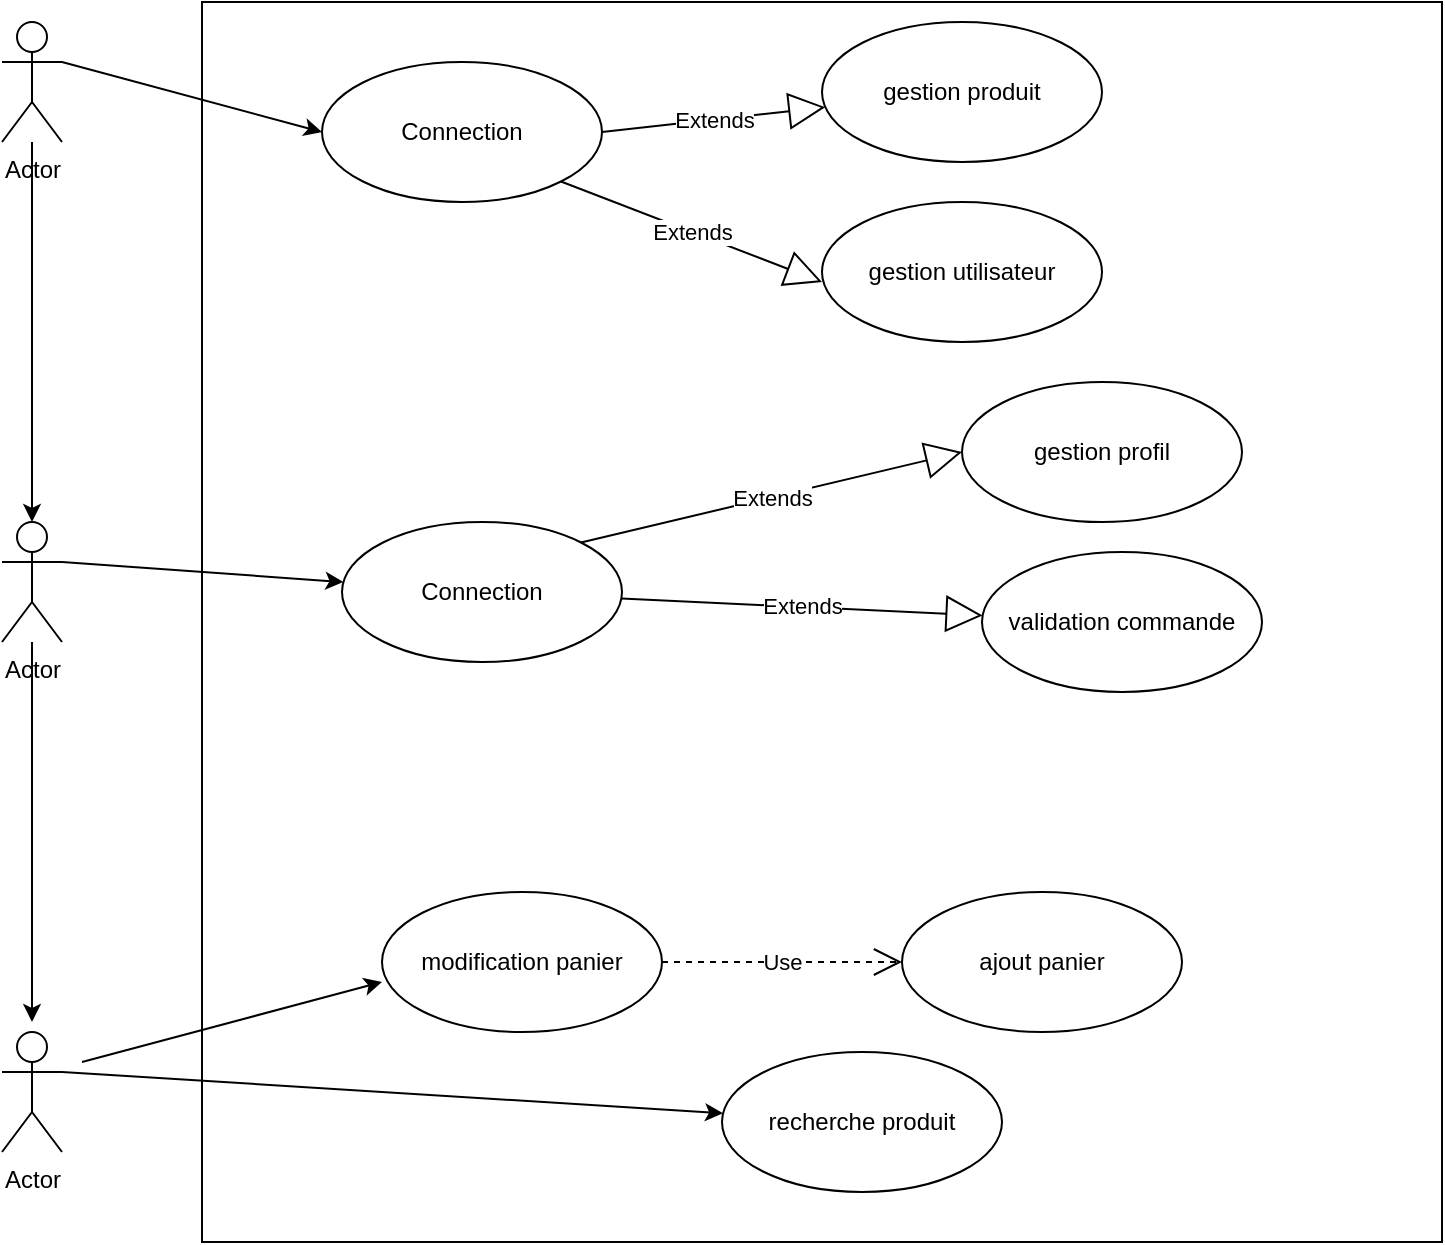 <mxfile version="14.4.8" type="device" pages="3"><diagram id="dQZXF0qKq1FuG8_vHWPE" name="cas utilisation"><mxGraphModel dx="1422" dy="775" grid="1" gridSize="10" guides="1" tooltips="1" connect="1" arrows="1" fold="1" page="1" pageScale="1" pageWidth="827" pageHeight="1169" math="0" shadow="0"><root><mxCell id="0"/><mxCell id="1" parent="0"/><mxCell id="66q29zvSQlmZQiNiEsVk-1" value="" style="whiteSpace=wrap;html=1;aspect=fixed;" vertex="1" parent="1"><mxGeometry x="370" y="40" width="620" height="620" as="geometry"/></mxCell><mxCell id="66q29zvSQlmZQiNiEsVk-2" value="Actor" style="shape=umlActor;verticalLabelPosition=bottom;verticalAlign=top;html=1;outlineConnect=0;" vertex="1" parent="1"><mxGeometry x="270" y="555" width="30" height="60" as="geometry"/></mxCell><mxCell id="66q29zvSQlmZQiNiEsVk-5" style="edgeStyle=orthogonalEdgeStyle;rounded=0;orthogonalLoop=1;jettySize=auto;html=1;entryX=0.5;entryY=0;entryDx=0;entryDy=0;entryPerimeter=0;" edge="1" parent="1" source="66q29zvSQlmZQiNiEsVk-3" target="66q29zvSQlmZQiNiEsVk-4"><mxGeometry relative="1" as="geometry"/></mxCell><mxCell id="66q29zvSQlmZQiNiEsVk-3" value="Actor" style="shape=umlActor;verticalLabelPosition=bottom;verticalAlign=top;html=1;outlineConnect=0;" vertex="1" parent="1"><mxGeometry x="270" y="50" width="30" height="60" as="geometry"/></mxCell><mxCell id="66q29zvSQlmZQiNiEsVk-6" style="edgeStyle=orthogonalEdgeStyle;rounded=0;orthogonalLoop=1;jettySize=auto;html=1;" edge="1" parent="1" source="66q29zvSQlmZQiNiEsVk-4"><mxGeometry relative="1" as="geometry"><mxPoint x="285" y="550" as="targetPoint"/></mxGeometry></mxCell><mxCell id="66q29zvSQlmZQiNiEsVk-4" value="Actor" style="shape=umlActor;verticalLabelPosition=bottom;verticalAlign=top;html=1;outlineConnect=0;" vertex="1" parent="1"><mxGeometry x="270" y="300" width="30" height="60" as="geometry"/></mxCell><mxCell id="66q29zvSQlmZQiNiEsVk-8" value="modification panier" style="ellipse;whiteSpace=wrap;html=1;" vertex="1" parent="1"><mxGeometry x="460" y="485" width="140" height="70" as="geometry"/></mxCell><mxCell id="66q29zvSQlmZQiNiEsVk-9" value="recherche produit" style="ellipse;whiteSpace=wrap;html=1;" vertex="1" parent="1"><mxGeometry x="630" y="565" width="140" height="70" as="geometry"/></mxCell><mxCell id="66q29zvSQlmZQiNiEsVk-10" value="ajout panier" style="ellipse;whiteSpace=wrap;html=1;" vertex="1" parent="1"><mxGeometry x="720" y="485" width="140" height="70" as="geometry"/></mxCell><mxCell id="66q29zvSQlmZQiNiEsVk-11" value="validation commande" style="ellipse;whiteSpace=wrap;html=1;" vertex="1" parent="1"><mxGeometry x="760" y="315" width="140" height="70" as="geometry"/></mxCell><mxCell id="66q29zvSQlmZQiNiEsVk-12" value="gestion profil" style="ellipse;whiteSpace=wrap;html=1;" vertex="1" parent="1"><mxGeometry x="750" y="230" width="140" height="70" as="geometry"/></mxCell><mxCell id="66q29zvSQlmZQiNiEsVk-13" value="gestion utilisateur" style="ellipse;whiteSpace=wrap;html=1;" vertex="1" parent="1"><mxGeometry x="680" y="140" width="140" height="70" as="geometry"/></mxCell><mxCell id="66q29zvSQlmZQiNiEsVk-14" value="gestion produit" style="ellipse;whiteSpace=wrap;html=1;" vertex="1" parent="1"><mxGeometry x="680" y="50" width="140" height="70" as="geometry"/></mxCell><mxCell id="66q29zvSQlmZQiNiEsVk-15" value="Connection" style="ellipse;whiteSpace=wrap;html=1;" vertex="1" parent="1"><mxGeometry x="430" y="70" width="140" height="70" as="geometry"/></mxCell><mxCell id="66q29zvSQlmZQiNiEsVk-16" value="Connection" style="ellipse;whiteSpace=wrap;html=1;" vertex="1" parent="1"><mxGeometry x="440" y="300" width="140" height="70" as="geometry"/></mxCell><mxCell id="66q29zvSQlmZQiNiEsVk-17" value="" style="endArrow=classic;html=1;exitX=1;exitY=0.333;exitDx=0;exitDy=0;exitPerimeter=0;" edge="1" parent="1" source="66q29zvSQlmZQiNiEsVk-4" target="66q29zvSQlmZQiNiEsVk-16"><mxGeometry width="50" height="50" relative="1" as="geometry"><mxPoint x="390" y="350" as="sourcePoint"/><mxPoint x="440" y="300" as="targetPoint"/></mxGeometry></mxCell><mxCell id="66q29zvSQlmZQiNiEsVk-18" value="" style="endArrow=classic;html=1;exitX=1;exitY=0.333;exitDx=0;exitDy=0;exitPerimeter=0;entryX=0;entryY=0.5;entryDx=0;entryDy=0;" edge="1" parent="1" source="66q29zvSQlmZQiNiEsVk-3" target="66q29zvSQlmZQiNiEsVk-15"><mxGeometry width="50" height="50" relative="1" as="geometry"><mxPoint x="310" y="330" as="sourcePoint"/><mxPoint x="450.704" y="340.05" as="targetPoint"/></mxGeometry></mxCell><mxCell id="66q29zvSQlmZQiNiEsVk-19" value="" style="endArrow=classic;html=1;exitX=1;exitY=0.333;exitDx=0;exitDy=0;exitPerimeter=0;" edge="1" parent="1" source="66q29zvSQlmZQiNiEsVk-2" target="66q29zvSQlmZQiNiEsVk-9"><mxGeometry width="50" height="50" relative="1" as="geometry"><mxPoint x="320" y="340" as="sourcePoint"/><mxPoint x="460.704" y="350.05" as="targetPoint"/></mxGeometry></mxCell><mxCell id="66q29zvSQlmZQiNiEsVk-20" value="" style="endArrow=classic;html=1;entryX=0;entryY=0.643;entryDx=0;entryDy=0;entryPerimeter=0;" edge="1" parent="1" target="66q29zvSQlmZQiNiEsVk-8"><mxGeometry width="50" height="50" relative="1" as="geometry"><mxPoint x="310" y="570" as="sourcePoint"/><mxPoint x="470.704" y="360.05" as="targetPoint"/></mxGeometry></mxCell><mxCell id="66q29zvSQlmZQiNiEsVk-21" value="Use" style="endArrow=open;endSize=12;dashed=1;html=1;exitX=1;exitY=0.5;exitDx=0;exitDy=0;entryX=0;entryY=0.5;entryDx=0;entryDy=0;" edge="1" parent="1" source="66q29zvSQlmZQiNiEsVk-8" target="66q29zvSQlmZQiNiEsVk-10"><mxGeometry width="160" relative="1" as="geometry"><mxPoint x="330" y="330" as="sourcePoint"/><mxPoint x="490" y="330" as="targetPoint"/></mxGeometry></mxCell><mxCell id="66q29zvSQlmZQiNiEsVk-22" value="Extends" style="endArrow=block;endSize=16;endFill=0;html=1;entryX=0;entryY=0.5;entryDx=0;entryDy=0;exitX=1;exitY=0;exitDx=0;exitDy=0;" edge="1" parent="1" source="66q29zvSQlmZQiNiEsVk-16" target="66q29zvSQlmZQiNiEsVk-12"><mxGeometry width="160" relative="1" as="geometry"><mxPoint x="330" y="330" as="sourcePoint"/><mxPoint x="490" y="330" as="targetPoint"/></mxGeometry></mxCell><mxCell id="66q29zvSQlmZQiNiEsVk-23" value="Extends" style="endArrow=block;endSize=16;endFill=0;html=1;" edge="1" parent="1" source="66q29zvSQlmZQiNiEsVk-16" target="66q29zvSQlmZQiNiEsVk-11"><mxGeometry width="160" relative="1" as="geometry"><mxPoint x="569" y="320" as="sourcePoint"/><mxPoint x="760" y="275" as="targetPoint"/></mxGeometry></mxCell><mxCell id="66q29zvSQlmZQiNiEsVk-24" value="Extends" style="endArrow=block;endSize=16;endFill=0;html=1;exitX=1;exitY=1;exitDx=0;exitDy=0;" edge="1" parent="1" source="66q29zvSQlmZQiNiEsVk-15"><mxGeometry width="160" relative="1" as="geometry"><mxPoint x="569.497" y="320.251" as="sourcePoint"/><mxPoint x="680" y="180" as="targetPoint"/></mxGeometry></mxCell><mxCell id="66q29zvSQlmZQiNiEsVk-25" value="Extends" style="endArrow=block;endSize=16;endFill=0;html=1;exitX=1;exitY=0.5;exitDx=0;exitDy=0;" edge="1" parent="1" source="66q29zvSQlmZQiNiEsVk-15" target="66q29zvSQlmZQiNiEsVk-14"><mxGeometry width="160" relative="1" as="geometry"><mxPoint x="579.497" y="330.251" as="sourcePoint"/><mxPoint x="770" y="285" as="targetPoint"/></mxGeometry></mxCell></root></mxGraphModel></diagram><diagram id="5zgld5GqSVp5cFDVWgM3" name="diagramme séquence"><mxGraphModel dx="1422" dy="1944" grid="1" gridSize="10" guides="1" tooltips="1" connect="1" arrows="1" fold="1" page="1" pageScale="1" pageWidth="827" pageHeight="1169" math="0" shadow="0"><root><mxCell id="lCbemM4nYmMZtpiWXFnf-0"/><mxCell id="lCbemM4nYmMZtpiWXFnf-1" parent="lCbemM4nYmMZtpiWXFnf-0"/><mxCell id="lCbemM4nYmMZtpiWXFnf-2" value="" style="shape=umlLifeline;participant=umlActor;perimeter=lifelinePerimeter;whiteSpace=wrap;html=1;container=1;collapsible=0;recursiveResize=0;verticalAlign=top;spacingTop=36;outlineConnect=0;" vertex="1" parent="lCbemM4nYmMZtpiWXFnf-1"><mxGeometry x="70" y="30" width="20" height="770" as="geometry"/></mxCell><mxCell id="6MTsmsGUtAscOJlsAQUa-13" value="5- l’acteur sélectionne un produit" style="html=1;verticalAlign=bottom;startArrow=oval;startFill=1;endArrow=block;startSize=8;" edge="1" parent="lCbemM4nYmMZtpiWXFnf-2" target="6MTsmsGUtAscOJlsAQUa-0"><mxGeometry width="60" relative="1" as="geometry"><mxPoint x="10" y="250" as="sourcePoint"/><mxPoint x="70" y="250" as="targetPoint"/></mxGeometry></mxCell><mxCell id="6MTsmsGUtAscOJlsAQUa-11" value="7- l’acteur ajoute le produit au panier" style="html=1;verticalAlign=bottom;startArrow=oval;startFill=1;endArrow=block;startSize=8;" edge="1" parent="lCbemM4nYmMZtpiWXFnf-2" target="6MTsmsGUtAscOJlsAQUa-0"><mxGeometry width="60" relative="1" as="geometry"><mxPoint x="10" y="330" as="sourcePoint"/><mxPoint x="70" y="330" as="targetPoint"/></mxGeometry></mxCell><mxCell id="6MTsmsGUtAscOJlsAQUa-9" value="9- l’acteur clique sur valider le panier" style="html=1;verticalAlign=bottom;startArrow=oval;startFill=1;endArrow=block;startSize=8;" edge="1" parent="lCbemM4nYmMZtpiWXFnf-2" target="6MTsmsGUtAscOJlsAQUa-0"><mxGeometry width="60" relative="1" as="geometry"><mxPoint x="10" y="410" as="sourcePoint"/><mxPoint x="70" y="410" as="targetPoint"/></mxGeometry></mxCell><mxCell id="6MTsmsGUtAscOJlsAQUa-7" value="11- l’acteur rempli et valide le formulaire" style="html=1;verticalAlign=bottom;startArrow=oval;startFill=1;endArrow=block;startSize=8;" edge="1" parent="lCbemM4nYmMZtpiWXFnf-2" target="6MTsmsGUtAscOJlsAQUa-0"><mxGeometry width="60" relative="1" as="geometry"><mxPoint x="10" y="490" as="sourcePoint"/><mxPoint x="70" y="490" as="targetPoint"/></mxGeometry></mxCell><mxCell id="6MTsmsGUtAscOJlsAQUa-0" value="" style="shape=umlLifeline;participant=umlEntity;perimeter=lifelinePerimeter;whiteSpace=wrap;html=1;container=1;collapsible=0;recursiveResize=0;verticalAlign=top;spacingTop=36;outlineConnect=0;" vertex="1" parent="lCbemM4nYmMZtpiWXFnf-1"><mxGeometry x="530" y="30" width="40" height="770" as="geometry"/></mxCell><mxCell id="6MTsmsGUtAscOJlsAQUa-14" value="4- le système affiche les résultats de la recherche" style="html=1;verticalAlign=bottom;startArrow=oval;startFill=1;endArrow=block;startSize=8;" edge="1" parent="6MTsmsGUtAscOJlsAQUa-0" target="lCbemM4nYmMZtpiWXFnf-2"><mxGeometry width="60" relative="1" as="geometry"><mxPoint x="20" y="210" as="sourcePoint"/><mxPoint x="80" y="210" as="targetPoint"/></mxGeometry></mxCell><mxCell id="6MTsmsGUtAscOJlsAQUa-12" value="6- le système affiche la fiche produit" style="html=1;verticalAlign=bottom;startArrow=oval;startFill=1;endArrow=block;startSize=8;" edge="1" parent="6MTsmsGUtAscOJlsAQUa-0" target="lCbemM4nYmMZtpiWXFnf-2"><mxGeometry width="60" relative="1" as="geometry"><mxPoint x="20" y="290" as="sourcePoint"/><mxPoint x="80" y="290" as="targetPoint"/></mxGeometry></mxCell><mxCell id="6MTsmsGUtAscOJlsAQUa-10" value="8- le système demande si l’acteur veut continuer ses achats" style="html=1;verticalAlign=bottom;startArrow=oval;startFill=1;endArrow=block;startSize=8;" edge="1" parent="6MTsmsGUtAscOJlsAQUa-0" target="lCbemM4nYmMZtpiWXFnf-2"><mxGeometry width="60" relative="1" as="geometry"><mxPoint x="20" y="370" as="sourcePoint"/><mxPoint x="80" y="370" as="targetPoint"/></mxGeometry></mxCell><mxCell id="6MTsmsGUtAscOJlsAQUa-6" value="12- le système demande de confirmer les adresses de livraison et defacturation" style="html=1;verticalAlign=bottom;startArrow=oval;startFill=1;endArrow=block;startSize=8;" edge="1" parent="6MTsmsGUtAscOJlsAQUa-0" target="lCbemM4nYmMZtpiWXFnf-2"><mxGeometry width="60" relative="1" as="geometry"><mxPoint x="20" y="530" as="sourcePoint"/><mxPoint x="80" y="530" as="targetPoint"/></mxGeometry></mxCell><mxCell id="6MTsmsGUtAscOJlsAQUa-1" value="17- le système renvoie un l’accueil sous un délai de 10s" style="html=1;verticalAlign=bottom;startArrow=oval;startFill=1;endArrow=block;startSize=8;" edge="1" parent="lCbemM4nYmMZtpiWXFnf-1" target="6MTsmsGUtAscOJlsAQUa-0"><mxGeometry width="60" relative="1" as="geometry"><mxPoint x="80" y="760" as="sourcePoint"/><mxPoint x="140" y="760" as="targetPoint"/></mxGeometry></mxCell><mxCell id="6MTsmsGUtAscOJlsAQUa-2" value="16- le système envoie une confirmation" style="html=1;verticalAlign=bottom;startArrow=oval;startFill=1;endArrow=block;startSize=8;" edge="1" parent="lCbemM4nYmMZtpiWXFnf-1" target="lCbemM4nYmMZtpiWXFnf-2"><mxGeometry width="60" relative="1" as="geometry"><mxPoint x="550" y="720" as="sourcePoint"/><mxPoint x="610" y="720" as="targetPoint"/></mxGeometry></mxCell><mxCell id="6MTsmsGUtAscOJlsAQUa-3" value="15- l’acteur rempli et valide le formulaire" style="html=1;verticalAlign=bottom;startArrow=oval;startFill=1;endArrow=block;startSize=8;" edge="1" parent="lCbemM4nYmMZtpiWXFnf-1" target="6MTsmsGUtAscOJlsAQUa-0"><mxGeometry width="60" relative="1" as="geometry"><mxPoint x="80" y="680" as="sourcePoint"/><mxPoint x="140" y="680" as="targetPoint"/></mxGeometry></mxCell><mxCell id="6MTsmsGUtAscOJlsAQUa-4" value="14- le système demande les infos de paiement" style="html=1;verticalAlign=bottom;startArrow=oval;startFill=1;endArrow=block;startSize=8;" edge="1" parent="lCbemM4nYmMZtpiWXFnf-1" target="lCbemM4nYmMZtpiWXFnf-2"><mxGeometry width="60" relative="1" as="geometry"><mxPoint x="550" y="640" as="sourcePoint"/><mxPoint x="610" y="640" as="targetPoint"/></mxGeometry></mxCell><mxCell id="6MTsmsGUtAscOJlsAQUa-5" value="13- l’acteur confirme" style="html=1;verticalAlign=bottom;startArrow=oval;startFill=1;endArrow=block;startSize=8;" edge="1" parent="lCbemM4nYmMZtpiWXFnf-1"><mxGeometry width="60" relative="1" as="geometry"><mxPoint x="80" y="600" as="sourcePoint"/><mxPoint x="550" y="600" as="targetPoint"/></mxGeometry></mxCell><mxCell id="6MTsmsGUtAscOJlsAQUa-15" value="3- l’acteur rempli le formulaire et valide" style="html=1;verticalAlign=bottom;startArrow=oval;startFill=1;endArrow=block;startSize=8;" edge="1" parent="lCbemM4nYmMZtpiWXFnf-1" source="lCbemM4nYmMZtpiWXFnf-2" target="6MTsmsGUtAscOJlsAQUa-0"><mxGeometry width="60" relative="1" as="geometry"><mxPoint x="520" y="540" as="sourcePoint"/><mxPoint x="580" y="540" as="targetPoint"/><Array as="points"><mxPoint x="190" y="200"/></Array></mxGeometry></mxCell><mxCell id="6MTsmsGUtAscOJlsAQUa-16" value="2- le système affiche un formulaire de recherche" style="html=1;verticalAlign=bottom;startArrow=oval;startFill=1;endArrow=block;startSize=8;" edge="1" parent="lCbemM4nYmMZtpiWXFnf-1" source="6MTsmsGUtAscOJlsAQUa-0" target="lCbemM4nYmMZtpiWXFnf-2"><mxGeometry width="60" relative="1" as="geometry"><mxPoint x="530" y="550" as="sourcePoint"/><mxPoint x="590" y="550" as="targetPoint"/><Array as="points"><mxPoint x="140" y="160"/></Array></mxGeometry></mxCell><mxCell id="6MTsmsGUtAscOJlsAQUa-17" value="&lt;div&gt;1- l’acteur clique sur recherche de produits&lt;/div&gt;" style="html=1;verticalAlign=bottom;startArrow=oval;startFill=1;endArrow=block;startSize=8;" edge="1" parent="lCbemM4nYmMZtpiWXFnf-1" source="lCbemM4nYmMZtpiWXFnf-2" target="6MTsmsGUtAscOJlsAQUa-0"><mxGeometry width="60" relative="1" as="geometry"><mxPoint x="540" y="560" as="sourcePoint"/><mxPoint x="600" y="560" as="targetPoint"/><Array as="points"><mxPoint x="180" y="120"/></Array></mxGeometry></mxCell><mxCell id="6MTsmsGUtAscOJlsAQUa-8" value="10- le système affiche un formulaire de connexion" style="html=1;verticalAlign=bottom;startArrow=oval;startFill=1;endArrow=block;startSize=8;" edge="1" parent="lCbemM4nYmMZtpiWXFnf-1" target="lCbemM4nYmMZtpiWXFnf-2"><mxGeometry width="60" relative="1" as="geometry"><mxPoint x="550" y="480" as="sourcePoint"/><mxPoint x="610" y="480" as="targetPoint"/></mxGeometry></mxCell><mxCell id="6MTsmsGUtAscOJlsAQUa-18" value="&lt;font style=&quot;font-size: 20px&quot;&gt;&lt;b&gt;Scénario principal&lt;/b&gt;&lt;/font&gt;" style="text;html=1;align=center;verticalAlign=middle;resizable=0;points=[];autosize=1;" vertex="1" parent="lCbemM4nYmMZtpiWXFnf-1"><mxGeometry x="175" width="190" height="20" as="geometry"/></mxCell><mxCell id="6MTsmsGUtAscOJlsAQUa-19" value="" style="shape=umlLifeline;participant=umlActor;perimeter=lifelinePerimeter;whiteSpace=wrap;html=1;container=1;collapsible=0;recursiveResize=0;verticalAlign=top;spacingTop=36;outlineConnect=0;" vertex="1" parent="lCbemM4nYmMZtpiWXFnf-1"><mxGeometry x="790" y="30" width="20" height="300" as="geometry"/></mxCell><mxCell id="6MTsmsGUtAscOJlsAQUa-21" value="11.1- l’acteur clique sur s’inscrire" style="html=1;verticalAlign=bottom;startArrow=oval;startFill=1;endArrow=block;startSize=8;" edge="1" parent="6MTsmsGUtAscOJlsAQUa-19" target="6MTsmsGUtAscOJlsAQUa-20"><mxGeometry width="60" relative="1" as="geometry"><mxPoint x="10" y="90" as="sourcePoint"/><mxPoint x="70" y="90" as="targetPoint"/></mxGeometry></mxCell><mxCell id="6MTsmsGUtAscOJlsAQUa-23" value="11.3- l’acteur rempli et valide le formulaire" style="html=1;verticalAlign=bottom;startArrow=oval;startFill=1;endArrow=block;startSize=8;" edge="1" parent="6MTsmsGUtAscOJlsAQUa-19" target="6MTsmsGUtAscOJlsAQUa-20"><mxGeometry width="60" relative="1" as="geometry"><mxPoint x="10" y="170" as="sourcePoint"/><mxPoint x="70" y="170" as="targetPoint"/></mxGeometry></mxCell><mxCell id="6MTsmsGUtAscOJlsAQUa-20" value="" style="shape=umlLifeline;participant=umlEntity;perimeter=lifelinePerimeter;whiteSpace=wrap;html=1;container=1;collapsible=0;recursiveResize=0;verticalAlign=top;spacingTop=36;outlineConnect=0;" vertex="1" parent="lCbemM4nYmMZtpiWXFnf-1"><mxGeometry x="1250" y="30" width="40" height="300" as="geometry"/></mxCell><mxCell id="6MTsmsGUtAscOJlsAQUa-22" value="11.2- le système affiche un formulaire d’inscription" style="html=1;verticalAlign=bottom;startArrow=oval;startFill=1;endArrow=block;startSize=8;" edge="1" parent="6MTsmsGUtAscOJlsAQUa-20" target="6MTsmsGUtAscOJlsAQUa-19"><mxGeometry width="60" relative="1" as="geometry"><mxPoint x="20" y="130" as="sourcePoint"/><mxPoint x="80" y="130" as="targetPoint"/></mxGeometry></mxCell><mxCell id="6MTsmsGUtAscOJlsAQUa-24" value="11.4- le système valide et demande la confirmation des coordonnées de livraison et facturation" style="html=1;verticalAlign=bottom;startArrow=oval;startFill=1;endArrow=block;startSize=8;" edge="1" parent="6MTsmsGUtAscOJlsAQUa-20" target="6MTsmsGUtAscOJlsAQUa-19"><mxGeometry width="60" relative="1" as="geometry"><mxPoint x="20" y="210" as="sourcePoint"/><mxPoint x="80" y="210" as="targetPoint"/></mxGeometry></mxCell><mxCell id="6MTsmsGUtAscOJlsAQUa-25" value="&lt;b&gt;&lt;font style=&quot;font-size: 20px&quot;&gt;Scénario alternatif : L'acteur n'est pas inscrit&lt;/font&gt;&lt;/b&gt;" style="text;html=1;align=center;verticalAlign=middle;resizable=0;points=[];autosize=1;" vertex="1" parent="lCbemM4nYmMZtpiWXFnf-1"><mxGeometry x="770" y="-10" width="440" height="20" as="geometry"/></mxCell></root></mxGraphModel></diagram><diagram id="vr09Y1F1gocENum2MA3R" name="diagramme activité"><mxGraphModel dx="2370" dy="1292" grid="1" gridSize="10" guides="1" tooltips="1" connect="1" arrows="1" fold="1" page="1" pageScale="1" pageWidth="827" pageHeight="1169" math="0" shadow="0"><root><mxCell id="3JvV4nQZQ-xJIQs-wTPS-0"/><mxCell id="3JvV4nQZQ-xJIQs-wTPS-1" parent="3JvV4nQZQ-xJIQs-wTPS-0"/><mxCell id="3JvV4nQZQ-xJIQs-wTPS-2" value="" style="ellipse;html=1;shape=startState;fillColor=#000000;strokeColor=#ff0000;" vertex="1" parent="3JvV4nQZQ-xJIQs-wTPS-1"><mxGeometry x="399" y="60" width="30" height="30" as="geometry"/></mxCell><mxCell id="3JvV4nQZQ-xJIQs-wTPS-3" value="" style="edgeStyle=orthogonalEdgeStyle;html=1;verticalAlign=bottom;endArrow=open;endSize=8;strokeColor=#ff0000;" edge="1" source="3JvV4nQZQ-xJIQs-wTPS-2" parent="3JvV4nQZQ-xJIQs-wTPS-1"><mxGeometry relative="1" as="geometry"><mxPoint x="414" y="150" as="targetPoint"/></mxGeometry></mxCell><mxCell id="3JvV4nQZQ-xJIQs-wTPS-4" value="Recherche de produit" style="rounded=1;whiteSpace=wrap;html=1;arcSize=40;fontColor=#000000;fillColor=#ffffc0;strokeColor=#ff0000;" vertex="1" parent="3JvV4nQZQ-xJIQs-wTPS-1"><mxGeometry x="354" y="150" width="120" height="40" as="geometry"/></mxCell><mxCell id="3JvV4nQZQ-xJIQs-wTPS-5" value="" style="edgeStyle=orthogonalEdgeStyle;html=1;verticalAlign=bottom;endArrow=open;endSize=8;strokeColor=#ff0000;entryX=0;entryY=0.5;entryDx=0;entryDy=0;" edge="1" source="3JvV4nQZQ-xJIQs-wTPS-4" parent="3JvV4nQZQ-xJIQs-wTPS-1" target="3JvV4nQZQ-xJIQs-wTPS-6"><mxGeometry relative="1" as="geometry"><mxPoint x="414" y="250" as="targetPoint"/></mxGeometry></mxCell><mxCell id="3JvV4nQZQ-xJIQs-wTPS-6" value="produit présent" style="rhombus;whiteSpace=wrap;html=1;fillColor=#ffffc0;strokeColor=#ff0000;" vertex="1" parent="3JvV4nQZQ-xJIQs-wTPS-1"><mxGeometry x="440" y="220" width="130" height="40" as="geometry"/></mxCell><mxCell id="3JvV4nQZQ-xJIQs-wTPS-7" value="no" style="edgeStyle=orthogonalEdgeStyle;html=1;align=left;verticalAlign=bottom;endArrow=open;endSize=8;strokeColor=#ff0000;" edge="1" source="3JvV4nQZQ-xJIQs-wTPS-6" parent="3JvV4nQZQ-xJIQs-wTPS-1"><mxGeometry x="-1" relative="1" as="geometry"><mxPoint x="620" y="240" as="targetPoint"/></mxGeometry></mxCell><mxCell id="3JvV4nQZQ-xJIQs-wTPS-8" value="yes" style="edgeStyle=orthogonalEdgeStyle;html=1;align=left;verticalAlign=top;endArrow=open;endSize=8;strokeColor=#ff0000;" edge="1" source="3JvV4nQZQ-xJIQs-wTPS-6" parent="3JvV4nQZQ-xJIQs-wTPS-1"><mxGeometry x="-1" relative="1" as="geometry"><mxPoint x="480" y="320" as="targetPoint"/></mxGeometry></mxCell><mxCell id="3JvV4nQZQ-xJIQs-wTPS-9" value="autre recherche" style="rhombus;whiteSpace=wrap;html=1;fillColor=#ffffc0;strokeColor=#ff0000;" vertex="1" parent="3JvV4nQZQ-xJIQs-wTPS-1"><mxGeometry x="620" y="220" width="140" height="40" as="geometry"/></mxCell><mxCell id="3JvV4nQZQ-xJIQs-wTPS-10" value="no" style="edgeStyle=orthogonalEdgeStyle;html=1;align=left;verticalAlign=bottom;endArrow=open;endSize=8;strokeColor=#ff0000;" edge="1" source="3JvV4nQZQ-xJIQs-wTPS-9" parent="3JvV4nQZQ-xJIQs-wTPS-1"><mxGeometry x="-1" relative="1" as="geometry"><mxPoint x="800" y="240" as="targetPoint"/></mxGeometry></mxCell><mxCell id="3JvV4nQZQ-xJIQs-wTPS-11" value="yes" style="edgeStyle=orthogonalEdgeStyle;html=1;align=left;verticalAlign=top;endArrow=open;endSize=8;strokeColor=#ff0000;entryX=1;entryY=0.5;entryDx=0;entryDy=0;" edge="1" source="3JvV4nQZQ-xJIQs-wTPS-9" parent="3JvV4nQZQ-xJIQs-wTPS-1" target="3JvV4nQZQ-xJIQs-wTPS-4"><mxGeometry x="-0.774" y="-10" relative="1" as="geometry"><mxPoint x="660" y="320" as="targetPoint"/><Array as="points"><mxPoint x="690" y="170"/></Array><mxPoint as="offset"/></mxGeometry></mxCell><mxCell id="3JvV4nQZQ-xJIQs-wTPS-12" value="" style="shape=umlDestroy;whiteSpace=wrap;html=1;strokeWidth=3;" vertex="1" parent="3JvV4nQZQ-xJIQs-wTPS-1"><mxGeometry x="797" y="225" width="30" height="30" as="geometry"/></mxCell><mxCell id="3JvV4nQZQ-xJIQs-wTPS-13" value="affichage détail" style="rounded=1;whiteSpace=wrap;html=1;arcSize=40;fontColor=#000000;fillColor=#ffffc0;strokeColor=#ff0000;" vertex="1" parent="3JvV4nQZQ-xJIQs-wTPS-1"><mxGeometry x="420" y="320" width="120" height="40" as="geometry"/></mxCell><mxCell id="3JvV4nQZQ-xJIQs-wTPS-14" value="" style="edgeStyle=orthogonalEdgeStyle;html=1;verticalAlign=bottom;endArrow=open;endSize=8;strokeColor=#ff0000;" edge="1" source="3JvV4nQZQ-xJIQs-wTPS-13" parent="3JvV4nQZQ-xJIQs-wTPS-1"><mxGeometry relative="1" as="geometry"><mxPoint x="480" y="420" as="targetPoint"/></mxGeometry></mxCell><mxCell id="3JvV4nQZQ-xJIQs-wTPS-15" value="ajout panier" style="rounded=1;whiteSpace=wrap;html=1;arcSize=40;fontColor=#000000;fillColor=#ffffc0;strokeColor=#ff0000;" vertex="1" parent="3JvV4nQZQ-xJIQs-wTPS-1"><mxGeometry x="420" y="420" width="120" height="40" as="geometry"/></mxCell><mxCell id="3JvV4nQZQ-xJIQs-wTPS-16" value="" style="edgeStyle=orthogonalEdgeStyle;html=1;verticalAlign=bottom;endArrow=open;endSize=8;strokeColor=#ff0000;" edge="1" source="3JvV4nQZQ-xJIQs-wTPS-15" parent="3JvV4nQZQ-xJIQs-wTPS-1"><mxGeometry relative="1" as="geometry"><mxPoint x="480" y="520" as="targetPoint"/></mxGeometry></mxCell><mxCell id="3JvV4nQZQ-xJIQs-wTPS-17" value="poursuite achat" style="rhombus;whiteSpace=wrap;html=1;fillColor=#ffffc0;strokeColor=#ff0000;" vertex="1" parent="3JvV4nQZQ-xJIQs-wTPS-1"><mxGeometry x="410" y="520" width="140" height="40" as="geometry"/></mxCell><mxCell id="3JvV4nQZQ-xJIQs-wTPS-18" value="no" style="edgeStyle=orthogonalEdgeStyle;html=1;align=left;verticalAlign=bottom;endArrow=open;endSize=8;strokeColor=#ff0000;" edge="1" source="3JvV4nQZQ-xJIQs-wTPS-17" parent="3JvV4nQZQ-xJIQs-wTPS-1"><mxGeometry x="-1" relative="1" as="geometry"><mxPoint x="620" y="540" as="targetPoint"/></mxGeometry></mxCell><mxCell id="3JvV4nQZQ-xJIQs-wTPS-19" value="yes" style="edgeStyle=orthogonalEdgeStyle;html=1;align=left;verticalAlign=top;endArrow=open;endSize=8;strokeColor=#ff0000;entryX=0;entryY=0.5;entryDx=0;entryDy=0;" edge="1" source="3JvV4nQZQ-xJIQs-wTPS-17" parent="3JvV4nQZQ-xJIQs-wTPS-1" target="3JvV4nQZQ-xJIQs-wTPS-4"><mxGeometry x="-1" relative="1" as="geometry"><mxPoint x="480" y="620" as="targetPoint"/><Array as="points"><mxPoint x="310" y="540"/><mxPoint x="310" y="170"/></Array></mxGeometry></mxCell><mxCell id="3JvV4nQZQ-xJIQs-wTPS-20" value="validation panier" style="rounded=1;whiteSpace=wrap;html=1;arcSize=40;fontColor=#000000;fillColor=#ffffc0;strokeColor=#ff0000;" vertex="1" parent="3JvV4nQZQ-xJIQs-wTPS-1"><mxGeometry x="620" y="520" width="120" height="40" as="geometry"/></mxCell><mxCell id="3JvV4nQZQ-xJIQs-wTPS-22" value="modification coordonnées" style="rhombus;whiteSpace=wrap;html=1;fillColor=#ffffc0;strokeColor=#ff0000;" vertex="1" parent="3JvV4nQZQ-xJIQs-wTPS-1"><mxGeometry x="770" y="620" width="200" height="40" as="geometry"/></mxCell><mxCell id="3JvV4nQZQ-xJIQs-wTPS-23" value="no" style="edgeStyle=orthogonalEdgeStyle;html=1;align=left;verticalAlign=bottom;endArrow=open;endSize=8;strokeColor=#ff0000;" edge="1" source="3JvV4nQZQ-xJIQs-wTPS-22" parent="3JvV4nQZQ-xJIQs-wTPS-1" target="3JvV4nQZQ-xJIQs-wTPS-27"><mxGeometry x="-1" relative="1" as="geometry"><mxPoint x="760" y="760" as="targetPoint"/></mxGeometry></mxCell><mxCell id="3JvV4nQZQ-xJIQs-wTPS-24" value="yes" style="edgeStyle=orthogonalEdgeStyle;html=1;align=left;verticalAlign=top;endArrow=open;endSize=8;strokeColor=#ff0000;" edge="1" source="3JvV4nQZQ-xJIQs-wTPS-22" parent="3JvV4nQZQ-xJIQs-wTPS-1"><mxGeometry x="-1" relative="1" as="geometry"><mxPoint x="1080" y="640" as="targetPoint"/></mxGeometry></mxCell><mxCell id="3JvV4nQZQ-xJIQs-wTPS-25" value="ajout nouvelles coordonnées" style="rounded=1;whiteSpace=wrap;html=1;arcSize=40;fontColor=#000000;fillColor=#ffffc0;strokeColor=#ff0000;" vertex="1" parent="3JvV4nQZQ-xJIQs-wTPS-1"><mxGeometry x="1080" y="620" width="120" height="40" as="geometry"/></mxCell><mxCell id="3JvV4nQZQ-xJIQs-wTPS-26" value="" style="edgeStyle=orthogonalEdgeStyle;html=1;verticalAlign=bottom;endArrow=open;endSize=8;strokeColor=#ff0000;entryX=0.5;entryY=0;entryDx=0;entryDy=0;" edge="1" source="3JvV4nQZQ-xJIQs-wTPS-25" parent="3JvV4nQZQ-xJIQs-wTPS-1" target="3JvV4nQZQ-xJIQs-wTPS-27"><mxGeometry relative="1" as="geometry"><mxPoint x="1140" y="720" as="targetPoint"/><Array as="points"><mxPoint x="1140" y="710"/><mxPoint x="870" y="710"/></Array></mxGeometry></mxCell><mxCell id="3JvV4nQZQ-xJIQs-wTPS-27" value="choix paiement" style="rhombus;whiteSpace=wrap;html=1;fillColor=#ffffc0;strokeColor=#ff0000;" vertex="1" parent="3JvV4nQZQ-xJIQs-wTPS-1"><mxGeometry x="770" y="760" width="200" height="40" as="geometry"/></mxCell><mxCell id="3JvV4nQZQ-xJIQs-wTPS-28" value="cb" style="edgeStyle=orthogonalEdgeStyle;html=1;align=left;verticalAlign=bottom;endArrow=open;endSize=8;strokeColor=#ff0000;" edge="1" source="3JvV4nQZQ-xJIQs-wTPS-27" parent="3JvV4nQZQ-xJIQs-wTPS-1"><mxGeometry x="-1" relative="1" as="geometry"><mxPoint x="1010" y="780" as="targetPoint"/></mxGeometry></mxCell><mxCell id="3JvV4nQZQ-xJIQs-wTPS-29" value="virement" style="edgeStyle=orthogonalEdgeStyle;html=1;align=left;verticalAlign=top;endArrow=open;endSize=8;strokeColor=#ff0000;" edge="1" source="3JvV4nQZQ-xJIQs-wTPS-27" parent="3JvV4nQZQ-xJIQs-wTPS-1"><mxGeometry x="-1" relative="1" as="geometry"><mxPoint x="870" y="860" as="targetPoint"/></mxGeometry></mxCell><mxCell id="3JvV4nQZQ-xJIQs-wTPS-30" value="renseignement cb" style="rounded=1;whiteSpace=wrap;html=1;arcSize=40;fontColor=#000000;fillColor=#ffffc0;strokeColor=#ff0000;" vertex="1" parent="3JvV4nQZQ-xJIQs-wTPS-1"><mxGeometry x="1010" y="760" width="120" height="40" as="geometry"/></mxCell><mxCell id="3JvV4nQZQ-xJIQs-wTPS-31" value="" style="edgeStyle=orthogonalEdgeStyle;html=1;verticalAlign=bottom;endArrow=open;endSize=8;strokeColor=#ff0000;" edge="1" source="3JvV4nQZQ-xJIQs-wTPS-30" parent="3JvV4nQZQ-xJIQs-wTPS-1"><mxGeometry relative="1" as="geometry"><mxPoint x="1070" y="860" as="targetPoint"/></mxGeometry></mxCell><mxCell id="3JvV4nQZQ-xJIQs-wTPS-32" value="Validation paiement" style="rounded=1;whiteSpace=wrap;html=1;arcSize=40;fontColor=#000000;fillColor=#ffffc0;strokeColor=#ff0000;" vertex="1" parent="3JvV4nQZQ-xJIQs-wTPS-1"><mxGeometry x="1010" y="860" width="120" height="40" as="geometry"/></mxCell><mxCell id="3JvV4nQZQ-xJIQs-wTPS-33" value="" style="edgeStyle=orthogonalEdgeStyle;html=1;verticalAlign=bottom;endArrow=open;endSize=8;strokeColor=#ff0000;" edge="1" source="3JvV4nQZQ-xJIQs-wTPS-32" parent="3JvV4nQZQ-xJIQs-wTPS-1"><mxGeometry relative="1" as="geometry"><mxPoint x="1070" y="960" as="targetPoint"/></mxGeometry></mxCell><mxCell id="3JvV4nQZQ-xJIQs-wTPS-34" value="" style="shape=line;html=1;strokeWidth=6;strokeColor=#ff0000;" vertex="1" parent="3JvV4nQZQ-xJIQs-wTPS-1"><mxGeometry x="970" y="960" width="200" height="10" as="geometry"/></mxCell><mxCell id="3JvV4nQZQ-xJIQs-wTPS-35" value="" style="edgeStyle=orthogonalEdgeStyle;html=1;verticalAlign=bottom;endArrow=open;endSize=8;strokeColor=#ff0000;" edge="1" source="3JvV4nQZQ-xJIQs-wTPS-34" parent="3JvV4nQZQ-xJIQs-wTPS-1"><mxGeometry relative="1" as="geometry"><mxPoint x="1070" y="1080" as="targetPoint"/></mxGeometry></mxCell><mxCell id="3JvV4nQZQ-xJIQs-wTPS-36" value="" style="edgeStyle=orthogonalEdgeStyle;html=1;verticalAlign=bottom;endArrow=open;endSize=8;strokeColor=#ff0000;" edge="1" parent="3JvV4nQZQ-xJIQs-wTPS-1" source="3JvV4nQZQ-xJIQs-wTPS-34"><mxGeometry relative="1" as="geometry"><mxPoint x="970" y="1040" as="targetPoint"/><mxPoint x="1080" y="980" as="sourcePoint"/><Array as="points"><mxPoint x="1000" y="1000"/><mxPoint x="1000" y="1000"/></Array></mxGeometry></mxCell><mxCell id="3JvV4nQZQ-xJIQs-wTPS-37" value="" style="edgeStyle=orthogonalEdgeStyle;html=1;verticalAlign=bottom;endArrow=open;endSize=8;strokeColor=#ff0000;" edge="1" parent="3JvV4nQZQ-xJIQs-wTPS-1" source="3JvV4nQZQ-xJIQs-wTPS-34"><mxGeometry relative="1" as="geometry"><mxPoint x="1190" y="1040" as="targetPoint"/><mxPoint x="1090" y="990" as="sourcePoint"/><Array as="points"><mxPoint x="1150" y="990"/><mxPoint x="1150" y="990"/></Array></mxGeometry></mxCell><mxCell id="3JvV4nQZQ-xJIQs-wTPS-39" value="bon de commande" style="rounded=1;whiteSpace=wrap;html=1;arcSize=40;fontColor=#000000;fillColor=#ffffc0;strokeColor=#ff0000;" vertex="1" parent="3JvV4nQZQ-xJIQs-wTPS-1"><mxGeometry x="850" y="1020" width="120" height="40" as="geometry"/></mxCell><mxCell id="3JvV4nQZQ-xJIQs-wTPS-40" value="" style="edgeStyle=orthogonalEdgeStyle;html=1;verticalAlign=bottom;endArrow=open;endSize=8;strokeColor=#ff0000;entryX=0.071;entryY=0.233;entryDx=0;entryDy=0;entryPerimeter=0;" edge="1" source="3JvV4nQZQ-xJIQs-wTPS-39" parent="3JvV4nQZQ-xJIQs-wTPS-1" target="3JvV4nQZQ-xJIQs-wTPS-45"><mxGeometry relative="1" as="geometry"><mxPoint x="910" y="1120" as="targetPoint"/></mxGeometry></mxCell><mxCell id="3JvV4nQZQ-xJIQs-wTPS-41" value="facture" style="rounded=1;whiteSpace=wrap;html=1;arcSize=40;fontColor=#000000;fillColor=#ffffc0;strokeColor=#ff0000;" vertex="1" parent="3JvV4nQZQ-xJIQs-wTPS-1"><mxGeometry x="1010" y="1080" width="120" height="40" as="geometry"/></mxCell><mxCell id="3JvV4nQZQ-xJIQs-wTPS-42" value="" style="edgeStyle=orthogonalEdgeStyle;html=1;verticalAlign=bottom;endArrow=open;endSize=8;strokeColor=#ff0000;" edge="1" source="3JvV4nQZQ-xJIQs-wTPS-41" parent="3JvV4nQZQ-xJIQs-wTPS-1"><mxGeometry relative="1" as="geometry"><mxPoint x="1070" y="1180" as="targetPoint"/></mxGeometry></mxCell><mxCell id="3JvV4nQZQ-xJIQs-wTPS-43" value="mail de confirmation" style="rounded=1;whiteSpace=wrap;html=1;arcSize=40;fontColor=#000000;fillColor=#ffffc0;strokeColor=#ff0000;" vertex="1" parent="3JvV4nQZQ-xJIQs-wTPS-1"><mxGeometry x="1190" y="1020" width="120" height="40" as="geometry"/></mxCell><mxCell id="3JvV4nQZQ-xJIQs-wTPS-44" value="" style="edgeStyle=orthogonalEdgeStyle;html=1;verticalAlign=bottom;endArrow=open;endSize=8;strokeColor=#ff0000;exitX=0.5;exitY=1;exitDx=0;exitDy=0;" edge="1" source="3JvV4nQZQ-xJIQs-wTPS-43" parent="3JvV4nQZQ-xJIQs-wTPS-1" target="3JvV4nQZQ-xJIQs-wTPS-45"><mxGeometry relative="1" as="geometry"><mxPoint x="1250" y="1120" as="targetPoint"/><Array as="points"><mxPoint x="1250" y="1120"/><mxPoint x="1160" y="1120"/></Array></mxGeometry></mxCell><mxCell id="3JvV4nQZQ-xJIQs-wTPS-45" value="" style="shape=line;html=1;strokeWidth=6;strokeColor=#ff0000;" vertex="1" parent="3JvV4nQZQ-xJIQs-wTPS-1"><mxGeometry x="970" y="1180" width="200" height="10" as="geometry"/></mxCell><mxCell id="3JvV4nQZQ-xJIQs-wTPS-46" value="" style="edgeStyle=orthogonalEdgeStyle;html=1;verticalAlign=bottom;endArrow=open;endSize=8;strokeColor=#ff0000;" edge="1" source="3JvV4nQZQ-xJIQs-wTPS-45" parent="3JvV4nQZQ-xJIQs-wTPS-1"><mxGeometry relative="1" as="geometry"><mxPoint x="1070" y="1260" as="targetPoint"/></mxGeometry></mxCell><mxCell id="3JvV4nQZQ-xJIQs-wTPS-47" value="" style="ellipse;html=1;shape=endState;fillColor=#000000;strokeColor=#ff0000;" vertex="1" parent="3JvV4nQZQ-xJIQs-wTPS-1"><mxGeometry x="1055" y="1260" width="30" height="30" as="geometry"/></mxCell><mxCell id="3JvV4nQZQ-xJIQs-wTPS-48" value="renseignement rib" style="rounded=1;whiteSpace=wrap;html=1;arcSize=40;fontColor=#000000;fillColor=#ffffc0;strokeColor=#ff0000;" vertex="1" parent="3JvV4nQZQ-xJIQs-wTPS-1"><mxGeometry x="810" y="860" width="120" height="40" as="geometry"/></mxCell><mxCell id="3JvV4nQZQ-xJIQs-wTPS-49" value="" style="edgeStyle=orthogonalEdgeStyle;html=1;verticalAlign=bottom;endArrow=open;endSize=8;strokeColor=#ff0000;entryX=0;entryY=0.5;entryDx=0;entryDy=0;" edge="1" source="3JvV4nQZQ-xJIQs-wTPS-48" parent="3JvV4nQZQ-xJIQs-wTPS-1" target="3JvV4nQZQ-xJIQs-wTPS-32"><mxGeometry relative="1" as="geometry"><mxPoint x="870" y="960" as="targetPoint"/></mxGeometry></mxCell><mxCell id="3JvV4nQZQ-xJIQs-wTPS-50" value="connecté" style="rhombus;whiteSpace=wrap;html=1;fillColor=#ffffc0;strokeColor=#ff0000;" vertex="1" parent="3JvV4nQZQ-xJIQs-wTPS-1"><mxGeometry x="827" y="520" width="80" height="40" as="geometry"/></mxCell><mxCell id="3JvV4nQZQ-xJIQs-wTPS-51" value="no" style="edgeStyle=orthogonalEdgeStyle;html=1;align=left;verticalAlign=bottom;endArrow=open;endSize=8;strokeColor=#ff0000;" edge="1" source="3JvV4nQZQ-xJIQs-wTPS-50" parent="3JvV4nQZQ-xJIQs-wTPS-1"><mxGeometry x="-1" relative="1" as="geometry"><mxPoint x="1007" y="540" as="targetPoint"/></mxGeometry></mxCell><mxCell id="3JvV4nQZQ-xJIQs-wTPS-52" value="yes" style="edgeStyle=orthogonalEdgeStyle;html=1;align=left;verticalAlign=top;endArrow=open;endSize=8;strokeColor=#ff0000;entryX=0;entryY=0.5;entryDx=0;entryDy=0;" edge="1" source="3JvV4nQZQ-xJIQs-wTPS-50" parent="3JvV4nQZQ-xJIQs-wTPS-1" target="3JvV4nQZQ-xJIQs-wTPS-22"><mxGeometry x="-1" relative="1" as="geometry"><mxPoint x="867" y="620" as="targetPoint"/><Array as="points"><mxPoint x="867" y="590"/><mxPoint x="740" y="590"/><mxPoint x="740" y="640"/></Array></mxGeometry></mxCell><mxCell id="3JvV4nQZQ-xJIQs-wTPS-53" value="no" style="edgeStyle=orthogonalEdgeStyle;html=1;align=left;verticalAlign=bottom;endArrow=open;endSize=8;strokeColor=#ff0000;entryX=0;entryY=0.5;entryDx=0;entryDy=0;exitX=1;exitY=0.5;exitDx=0;exitDy=0;" edge="1" parent="3JvV4nQZQ-xJIQs-wTPS-1" source="3JvV4nQZQ-xJIQs-wTPS-20" target="3JvV4nQZQ-xJIQs-wTPS-50"><mxGeometry x="-1" relative="1" as="geometry"><mxPoint x="630" y="550" as="targetPoint"/><mxPoint x="560" y="550" as="sourcePoint"/></mxGeometry></mxCell><mxCell id="3JvV4nQZQ-xJIQs-wTPS-54" value="inscription" style="rhombus;whiteSpace=wrap;html=1;fillColor=#ffffc0;strokeColor=#ff0000;" vertex="1" parent="3JvV4nQZQ-xJIQs-wTPS-1"><mxGeometry x="1010" y="520" width="80" height="40" as="geometry"/></mxCell><mxCell id="3JvV4nQZQ-xJIQs-wTPS-55" value="no" style="edgeStyle=orthogonalEdgeStyle;html=1;align=left;verticalAlign=bottom;endArrow=open;endSize=8;strokeColor=#ff0000;" edge="1" source="3JvV4nQZQ-xJIQs-wTPS-54" parent="3JvV4nQZQ-xJIQs-wTPS-1"><mxGeometry x="-1" relative="1" as="geometry"><mxPoint x="1190" y="540" as="targetPoint"/></mxGeometry></mxCell><mxCell id="3JvV4nQZQ-xJIQs-wTPS-56" value="yes" style="edgeStyle=orthogonalEdgeStyle;html=1;align=left;verticalAlign=top;endArrow=open;endSize=8;strokeColor=#ff0000;entryX=0.5;entryY=0;entryDx=0;entryDy=0;" edge="1" source="3JvV4nQZQ-xJIQs-wTPS-54" parent="3JvV4nQZQ-xJIQs-wTPS-1" target="3JvV4nQZQ-xJIQs-wTPS-22"><mxGeometry x="-1" relative="1" as="geometry"><mxPoint x="1050" y="620" as="targetPoint"/><Array as="points"><mxPoint x="1050" y="600"/><mxPoint x="870" y="600"/></Array></mxGeometry></mxCell><mxCell id="3JvV4nQZQ-xJIQs-wTPS-57" value="" style="shape=umlDestroy;whiteSpace=wrap;html=1;strokeWidth=3;" vertex="1" parent="3JvV4nQZQ-xJIQs-wTPS-1"><mxGeometry x="1190" y="525" width="30" height="30" as="geometry"/></mxCell></root></mxGraphModel></diagram></mxfile>
